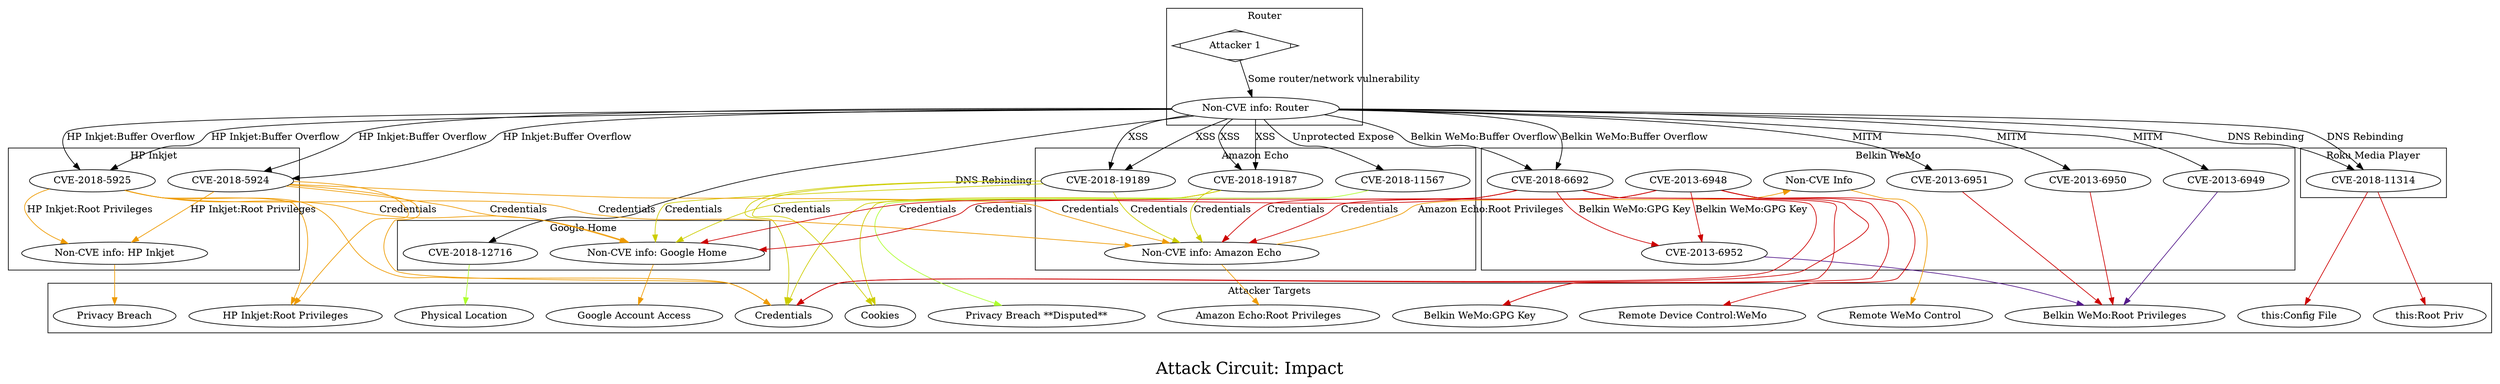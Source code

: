 /*****
Attack Circuit: Impact
*****/

digraph G {
  graph [splines=true overlap=false]
  node  [shape=ellipse, width=0.3, height=0.3]
  0 -> 1 [label="Some router/network vulnerability"];
  subgraph cluster_1 {
  label="Router";  0 [label="Attacker 1", shape=Mdiamond];
    1 [label="Non-CVE info: Router"];
  }
  subgraph cluster_2 {
  label="Google Home";    2 [label="Non-CVE info: Google Home"];
    3 [label="CVE-2018-12716"];
  }
  subgraph cluster_3 {
  label="Amazon Echo";    4 [label="Non-CVE info: Amazon Echo"];
    5 [label="CVE-2018-19189"];
    6 [label="CVE-2018-19187"];
    7 [label="CVE-2018-11567"];
  }
  subgraph cluster_4 {
  label="Roku Media Player";    8 [label="CVE-2018-11314"];
  }
  subgraph cluster_5 {
  label="HP Inkjet";    9 [label="Non-CVE info: HP Inkjet"];
    10 [label="CVE-2018-5925"];
    11 [label="CVE-2018-5924"];
  }
  subgraph cluster_6 {
  label="Belkin WeMo";    12 [label="CVE-2018-6692"];
    13 [label="CVE-2013-6952"];
    14 [label="CVE-2013-6951"];
    15 [label="CVE-2013-6950"];
    16 [label="CVE-2013-6949"];
    17 [label="CVE-2013-6948"];
    18 [label="Non-CVE Info"];
  }
  subgraph cluster_7 {
  label="Attacker Targets";    19 [label="Google Account Access"];
    20 [label="Physical Location"];
    21 [label="Amazon Echo:Root Privileges"];
    22 [label="Cookies"];
    23 [label="Credentials"];
    24 [label="Privacy Breach **Disputed**"];
    25 [label="this:Root Priv"];
    26 [label="this:Config File"];
    27 [label="Privacy Breach"];
    28 [label="HP Inkjet:Root Privileges"];
    29 [label="Belkin WeMo:GPG Key"];
    30 [label="Belkin WeMo:Root Privileges"];
    31 [label="Remote Device Control:WeMo"];
    32 [label="Remote WeMo Control"];
  }
  1 -> 3 [label="DNS Rebinding" color="black"];
  1 -> 5 [label="XSS" color="black"];
  1 -> 5 [label="XSS" color="black"];
  1 -> 6 [label="XSS" color="black"];
  1 -> 6 [label="XSS" color="black"];
  1 -> 7 [label="Unprotected Expose" color="black"];
  1 -> 8 [label="DNS Rebinding" color="black"];
  1 -> 8 [label="DNS Rebinding" color="black"];
  1 -> 10 [label="HP Inkjet:Buffer Overflow" color="black"];
  1 -> 10 [label="HP Inkjet:Buffer Overflow" color="black"];
  1 -> 11 [label="HP Inkjet:Buffer Overflow" color="black"];
  1 -> 11 [label="HP Inkjet:Buffer Overflow" color="black"];
  1 -> 12 [label="Belkin WeMo:Buffer Overflow" color="black"];
  1 -> 12 [label="Belkin WeMo:Buffer Overflow" color="black"];
  1 -> 14 [label="MITM" color="black"];
  1 -> 15 [label="MITM" color="black"];
  1 -> 16 [label="MITM" color="black"];
  5 -> 2 [label="Credentials" color="yellow3"];
  6 -> 2 [label="Credentials" color="yellow3"];
  5 -> 4 [label="Credentials" color="yellow3"];
  6 -> 4 [label="Credentials" color="yellow3"];
  4 -> 18 [label="Amazon Echo:Root Privileges" color="orange2"];
  10 -> 2 [label="Credentials" color="orange2"];
  11 -> 2 [label="Credentials" color="orange2"];
  10 -> 4 [label="Credentials" color="orange2"];
  11 -> 4 [label="Credentials" color="orange2"];
  10 -> 9 [label="HP Inkjet:Root Privileges" color="orange2"];
  11 -> 9 [label="HP Inkjet:Root Privileges" color="orange2"];
  12 -> 2 [label="Credentials" color="red3"];
  17 -> 2 [label="Credentials" color="red3"];
  12 -> 4 [label="Credentials" color="red3"];
  17 -> 4 [label="Credentials" color="red3"];
  12 -> 13 [label="Belkin WeMo:GPG Key" color="red3"];
  17 -> 13 [label="Belkin WeMo:GPG Key" color="red3"];
  2 ->  19 [color="orange2"];
  3 -> 20 [color="greenyellow"];
  4 ->  21 [color="orange2"];
  5 -> 22 [color="yellow3"];
  5 -> 23 [color="yellow3"];
  6 -> 22 [color="yellow3"];
  6 -> 23 [color="yellow3"];
  7 -> 24 [color="greenyellow"];
  8 -> 25 [color="red3"];
  8 -> 26 [color="red3"];
  9 ->  27 [color="orange2"];
  10 -> 23 [color="orange2"];
  10 -> 28 [color="orange2"];
  11 -> 23 [color="orange2"];
  11 -> 28 [color="orange2"];
  12 -> 23 [color="red3"];
  12 -> 29 [color="red3"];
  13 -> 30 [color="purple4"];
  14 -> 30 [color="red3"];
  15 -> 30 [color="red3"];
  16 -> 30 [color="purple4"];
  17 -> 23 [color="red3"];
  17 -> 29 [color="red3"];
  17 -> 31 [color="red3"];
  18 ->  32 [color="orange2"];
  label = "\nAttack Circuit: Impact\n";  fontsize=24;
}